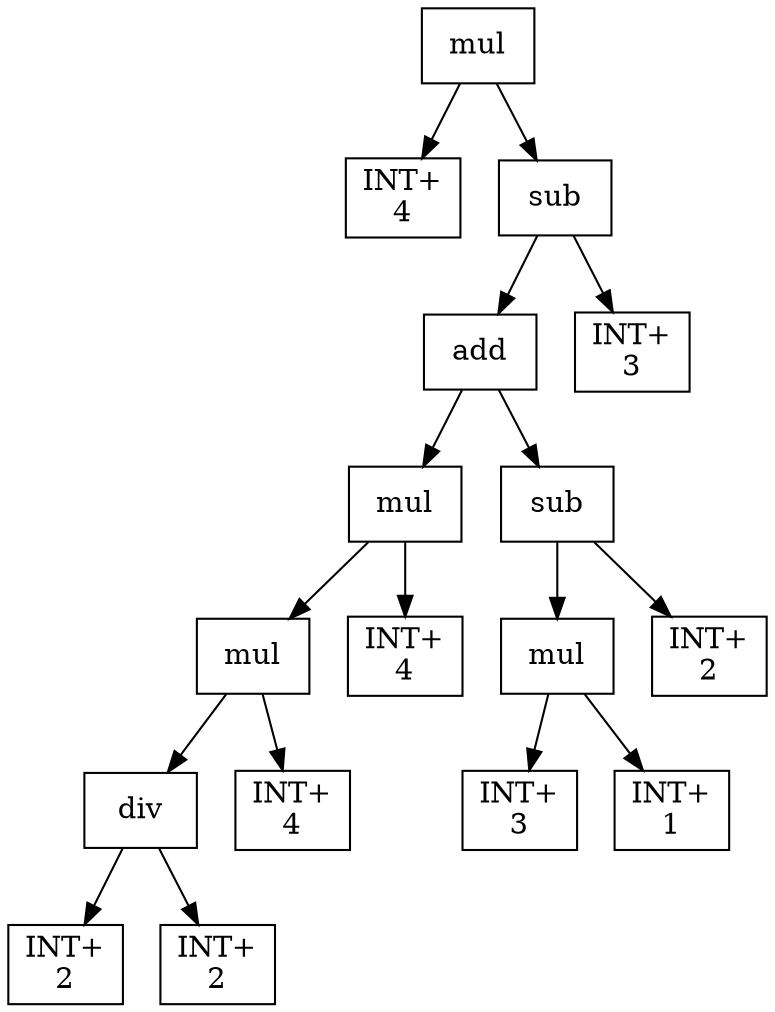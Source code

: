 digraph expr {
  node [shape=box];
  n1 [label="mul"];
  n2 [label="INT+\n4"];
  n3 [label="sub"];
  n4 [label="add"];
  n5 [label="mul"];
  n6 [label="mul"];
  n7 [label="div"];
  n8 [label="INT+\n2"];
  n9 [label="INT+\n2"];
  n7 -> n8;
  n7 -> n9;
  n10 [label="INT+\n4"];
  n6 -> n7;
  n6 -> n10;
  n11 [label="INT+\n4"];
  n5 -> n6;
  n5 -> n11;
  n12 [label="sub"];
  n13 [label="mul"];
  n14 [label="INT+\n3"];
  n15 [label="INT+\n1"];
  n13 -> n14;
  n13 -> n15;
  n16 [label="INT+\n2"];
  n12 -> n13;
  n12 -> n16;
  n4 -> n5;
  n4 -> n12;
  n17 [label="INT+\n3"];
  n3 -> n4;
  n3 -> n17;
  n1 -> n2;
  n1 -> n3;
}